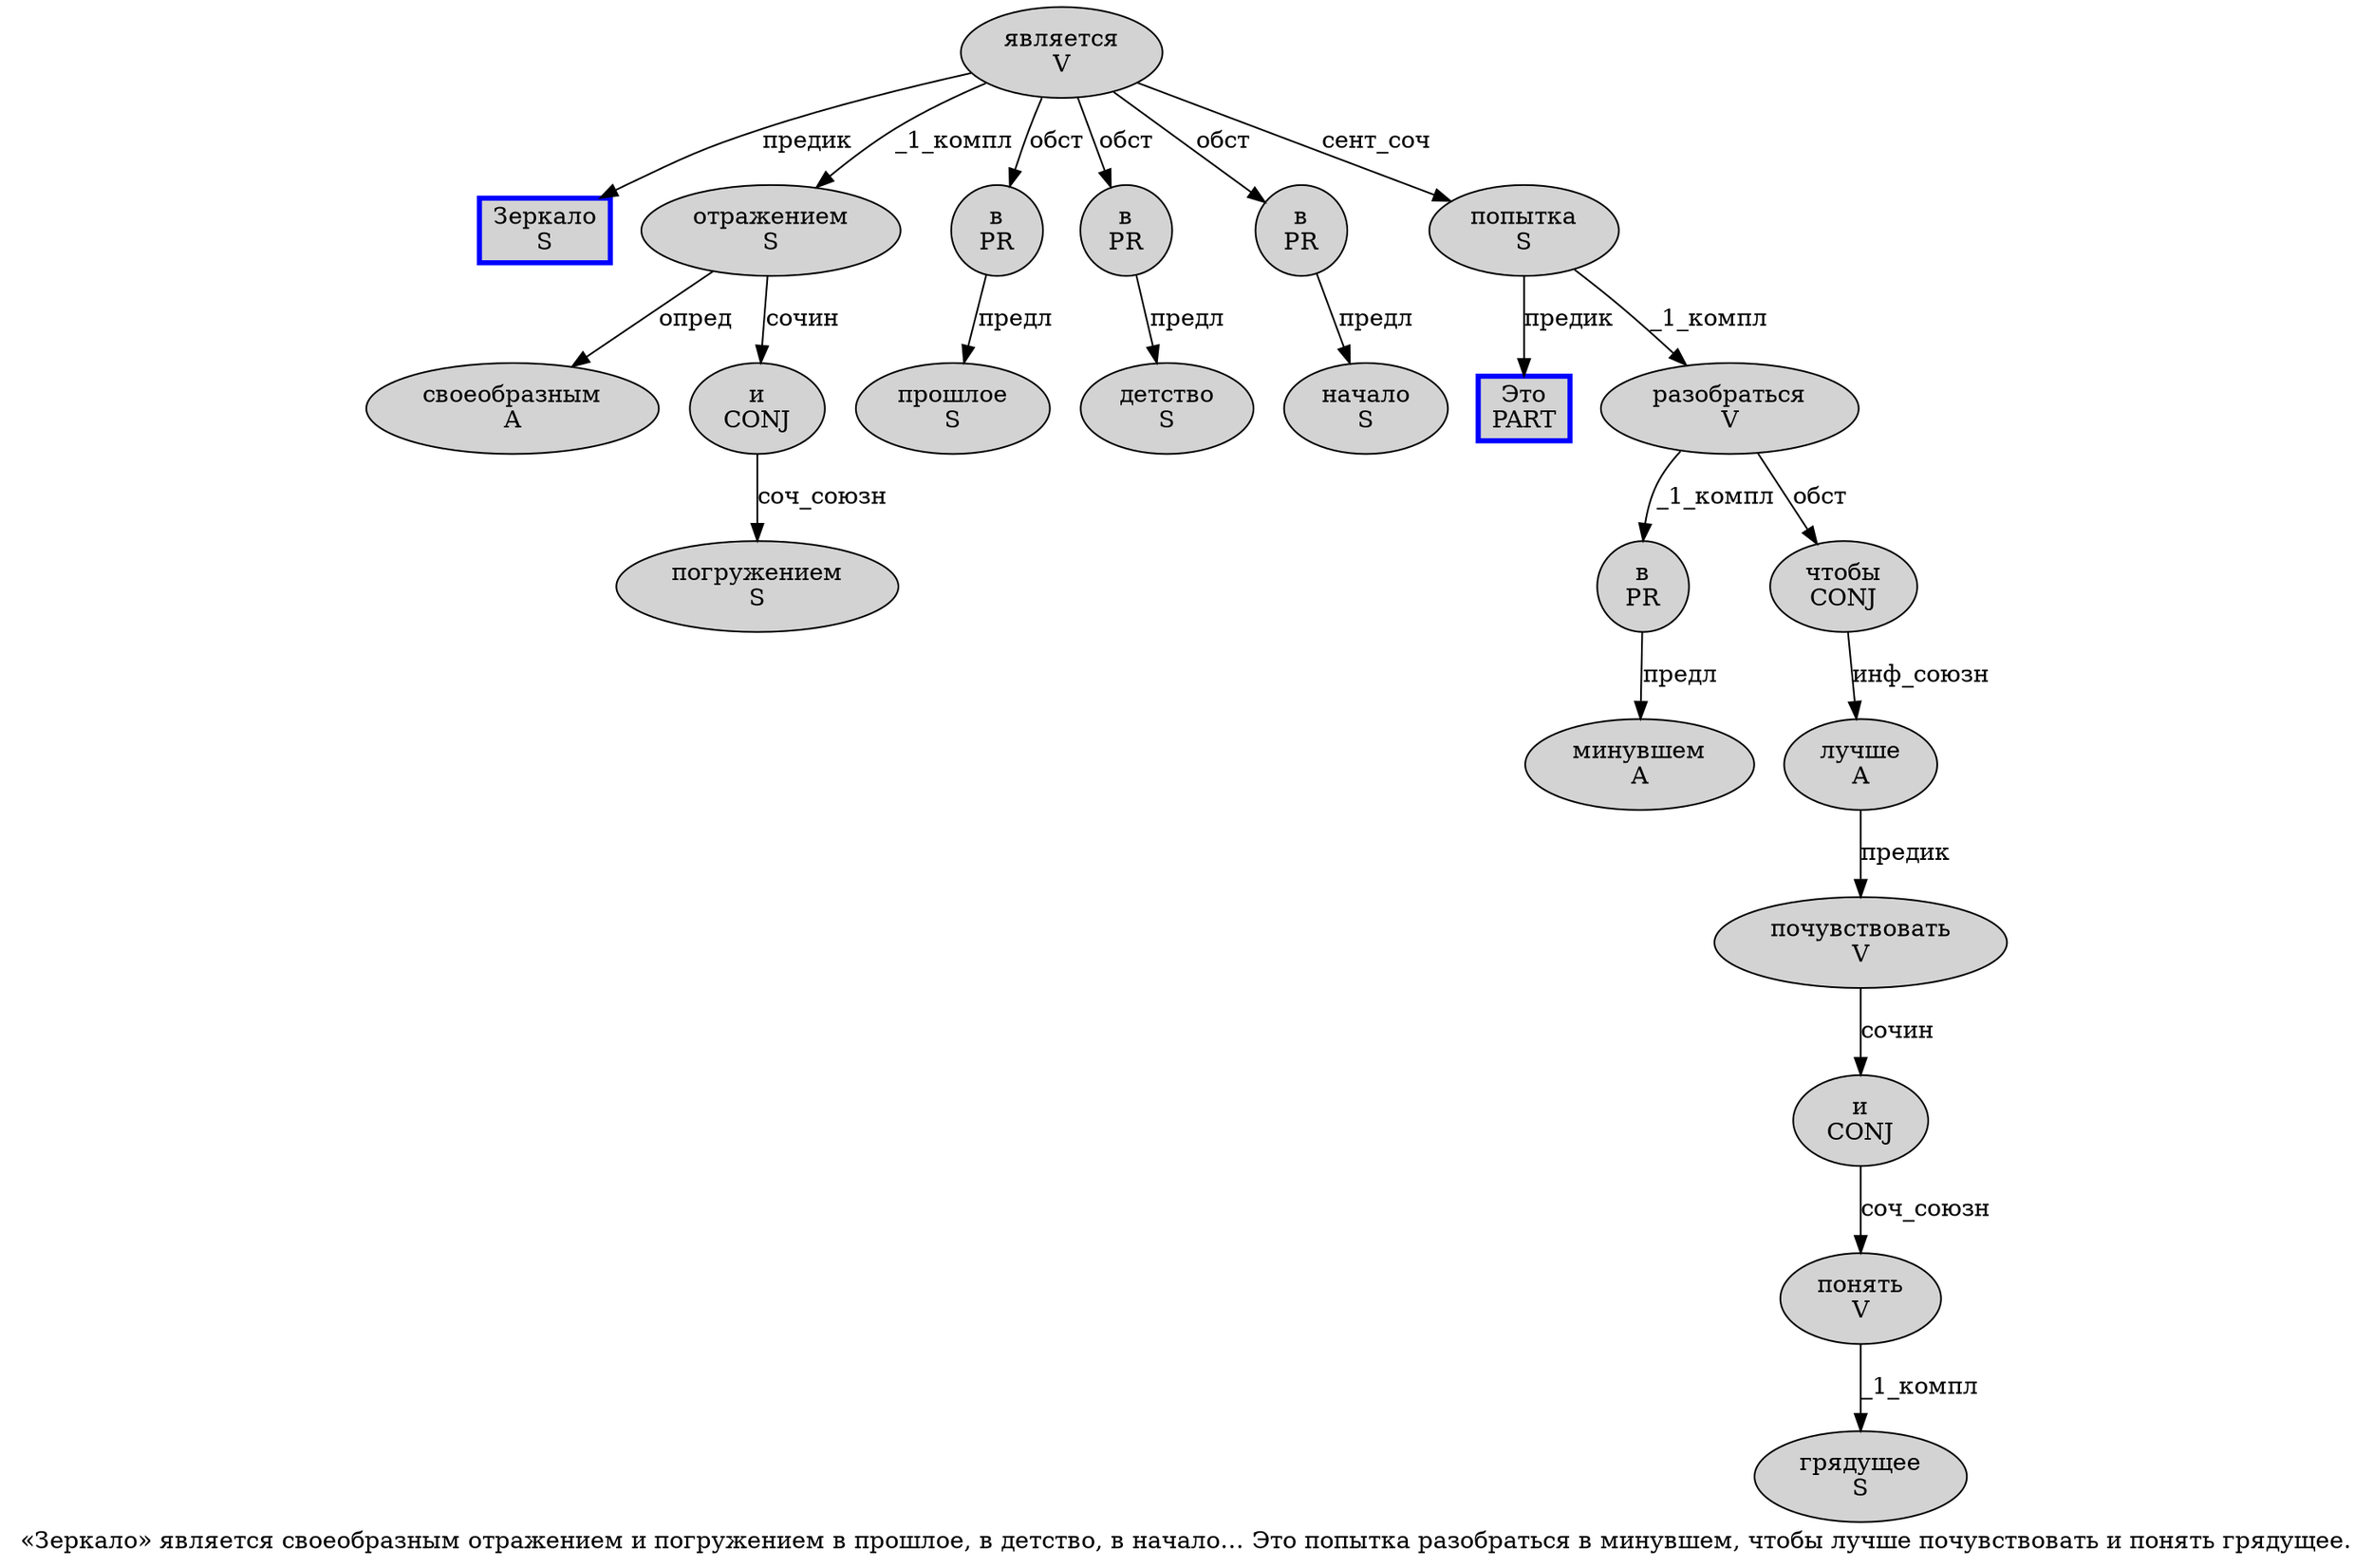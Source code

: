 digraph SENTENCE_2113 {
	graph [label="«Зеркало» является своеобразным отражением и погружением в прошлое, в детство, в начало… Это попытка разобраться в минувшем, чтобы лучше почувствовать и понять грядущее."]
	node [style=filled]
		1 [label="Зеркало
S" color=blue fillcolor=lightgray penwidth=3 shape=box]
		3 [label="является
V" color="" fillcolor=lightgray penwidth=1 shape=ellipse]
		4 [label="своеобразным
A" color="" fillcolor=lightgray penwidth=1 shape=ellipse]
		5 [label="отражением
S" color="" fillcolor=lightgray penwidth=1 shape=ellipse]
		6 [label="и
CONJ" color="" fillcolor=lightgray penwidth=1 shape=ellipse]
		7 [label="погружением
S" color="" fillcolor=lightgray penwidth=1 shape=ellipse]
		8 [label="в
PR" color="" fillcolor=lightgray penwidth=1 shape=ellipse]
		9 [label="прошлое
S" color="" fillcolor=lightgray penwidth=1 shape=ellipse]
		11 [label="в
PR" color="" fillcolor=lightgray penwidth=1 shape=ellipse]
		12 [label="детство
S" color="" fillcolor=lightgray penwidth=1 shape=ellipse]
		14 [label="в
PR" color="" fillcolor=lightgray penwidth=1 shape=ellipse]
		15 [label="начало
S" color="" fillcolor=lightgray penwidth=1 shape=ellipse]
		17 [label="Это
PART" color=blue fillcolor=lightgray penwidth=3 shape=box]
		18 [label="попытка
S" color="" fillcolor=lightgray penwidth=1 shape=ellipse]
		19 [label="разобраться
V" color="" fillcolor=lightgray penwidth=1 shape=ellipse]
		20 [label="в
PR" color="" fillcolor=lightgray penwidth=1 shape=ellipse]
		21 [label="минувшем
A" color="" fillcolor=lightgray penwidth=1 shape=ellipse]
		23 [label="чтобы
CONJ" color="" fillcolor=lightgray penwidth=1 shape=ellipse]
		24 [label="лучше
A" color="" fillcolor=lightgray penwidth=1 shape=ellipse]
		25 [label="почувствовать
V" color="" fillcolor=lightgray penwidth=1 shape=ellipse]
		26 [label="и
CONJ" color="" fillcolor=lightgray penwidth=1 shape=ellipse]
		27 [label="понять
V" color="" fillcolor=lightgray penwidth=1 shape=ellipse]
		28 [label="грядущее
S" color="" fillcolor=lightgray penwidth=1 shape=ellipse]
			14 -> 15 [label="предл"]
			23 -> 24 [label="инф_союзн"]
			19 -> 20 [label="_1_компл"]
			19 -> 23 [label="обст"]
			11 -> 12 [label="предл"]
			18 -> 17 [label="предик"]
			18 -> 19 [label="_1_компл"]
			24 -> 25 [label="предик"]
			8 -> 9 [label="предл"]
			5 -> 4 [label="опред"]
			5 -> 6 [label="сочин"]
			3 -> 1 [label="предик"]
			3 -> 5 [label="_1_компл"]
			3 -> 8 [label="обст"]
			3 -> 11 [label="обст"]
			3 -> 14 [label="обст"]
			3 -> 18 [label="сент_соч"]
			20 -> 21 [label="предл"]
			26 -> 27 [label="соч_союзн"]
			6 -> 7 [label="соч_союзн"]
			27 -> 28 [label="_1_компл"]
			25 -> 26 [label="сочин"]
}